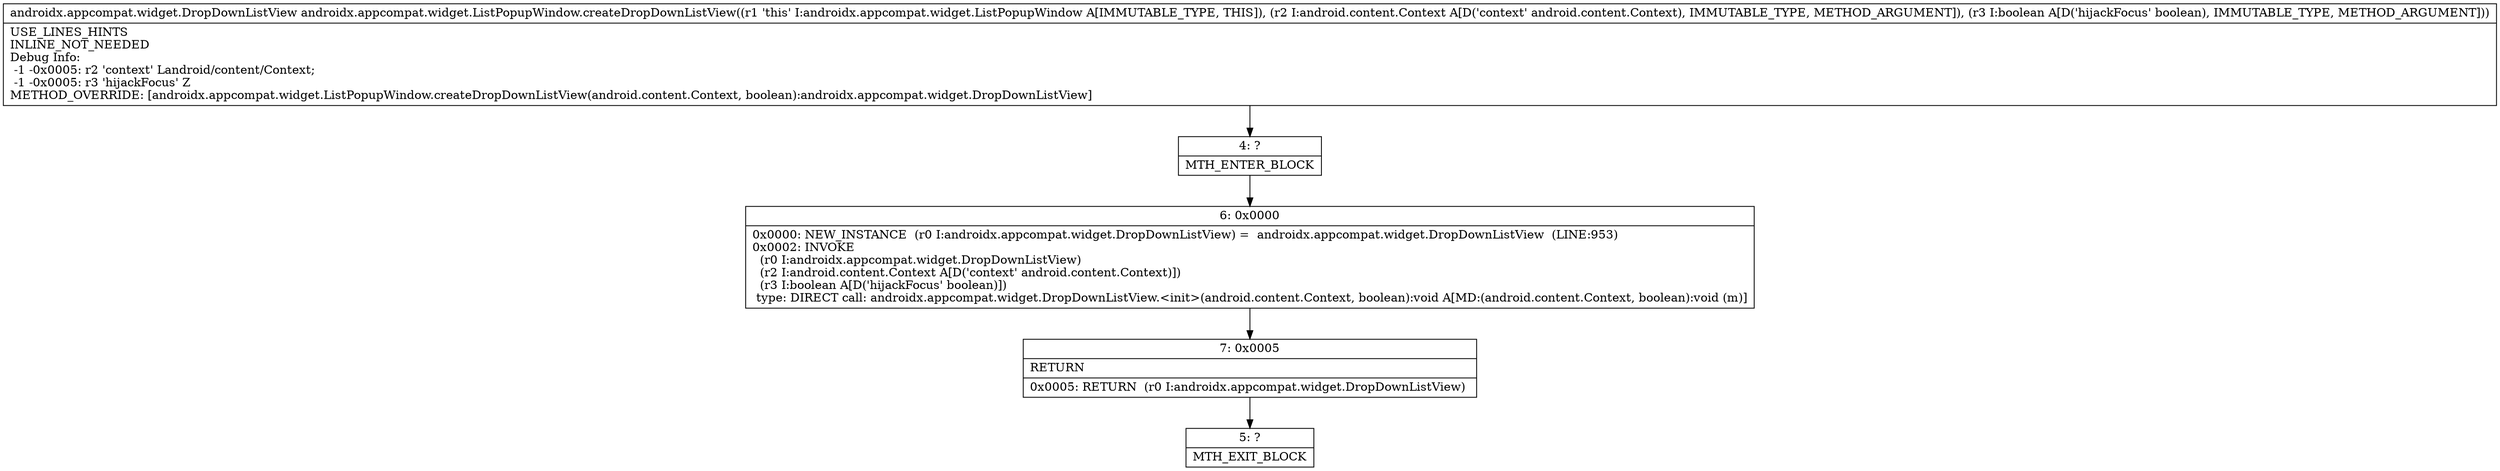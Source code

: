 digraph "CFG forandroidx.appcompat.widget.ListPopupWindow.createDropDownListView(Landroid\/content\/Context;Z)Landroidx\/appcompat\/widget\/DropDownListView;" {
Node_4 [shape=record,label="{4\:\ ?|MTH_ENTER_BLOCK\l}"];
Node_6 [shape=record,label="{6\:\ 0x0000|0x0000: NEW_INSTANCE  (r0 I:androidx.appcompat.widget.DropDownListView) =  androidx.appcompat.widget.DropDownListView  (LINE:953)\l0x0002: INVOKE  \l  (r0 I:androidx.appcompat.widget.DropDownListView)\l  (r2 I:android.content.Context A[D('context' android.content.Context)])\l  (r3 I:boolean A[D('hijackFocus' boolean)])\l type: DIRECT call: androidx.appcompat.widget.DropDownListView.\<init\>(android.content.Context, boolean):void A[MD:(android.content.Context, boolean):void (m)]\l}"];
Node_7 [shape=record,label="{7\:\ 0x0005|RETURN\l|0x0005: RETURN  (r0 I:androidx.appcompat.widget.DropDownListView) \l}"];
Node_5 [shape=record,label="{5\:\ ?|MTH_EXIT_BLOCK\l}"];
MethodNode[shape=record,label="{androidx.appcompat.widget.DropDownListView androidx.appcompat.widget.ListPopupWindow.createDropDownListView((r1 'this' I:androidx.appcompat.widget.ListPopupWindow A[IMMUTABLE_TYPE, THIS]), (r2 I:android.content.Context A[D('context' android.content.Context), IMMUTABLE_TYPE, METHOD_ARGUMENT]), (r3 I:boolean A[D('hijackFocus' boolean), IMMUTABLE_TYPE, METHOD_ARGUMENT]))  | USE_LINES_HINTS\lINLINE_NOT_NEEDED\lDebug Info:\l  \-1 \-0x0005: r2 'context' Landroid\/content\/Context;\l  \-1 \-0x0005: r3 'hijackFocus' Z\lMETHOD_OVERRIDE: [androidx.appcompat.widget.ListPopupWindow.createDropDownListView(android.content.Context, boolean):androidx.appcompat.widget.DropDownListView]\l}"];
MethodNode -> Node_4;Node_4 -> Node_6;
Node_6 -> Node_7;
Node_7 -> Node_5;
}


